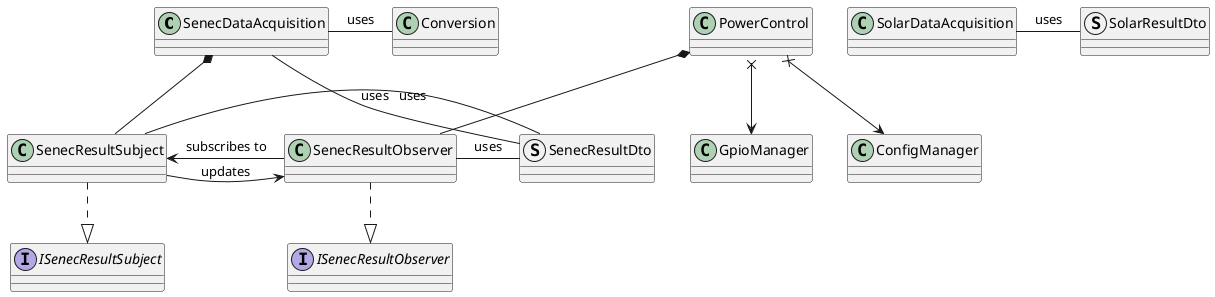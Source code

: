 @startuml SDA Klassendiagramm

class SenecDataAcquisition
Interface ISenecResultSubject
class SenecResultSubject
struct SenecResultDto
Interface ISenecResultObserver
class SenecResultObserver
class ConfigManager
class Conversion
class PowerControl
class SolarDataAcquisition
struct SolarResultDto
class GpioManager

SenecResultSubject ..|> ISenecResultSubject
SenecDataAcquisition  *-- SenecResultSubject

SenecResultObserver ..|> ISenecResultObserver
PowerControl *-- SenecResultObserver
PowerControl x--> ConfigManager
PowerControl x--> GpioManager

SenecResultSubject - SenecResultDto : uses
SenecDataAcquisition - SenecResultDto : uses
SenecDataAcquisition - Conversion : uses
SenecResultObserver - SenecResultDto : uses
SenecResultSubject -> SenecResultObserver : updates
SenecResultObserver -> SenecResultSubject : subscribes to

SolarDataAcquisition - SolarResultDto : uses

@enduml
